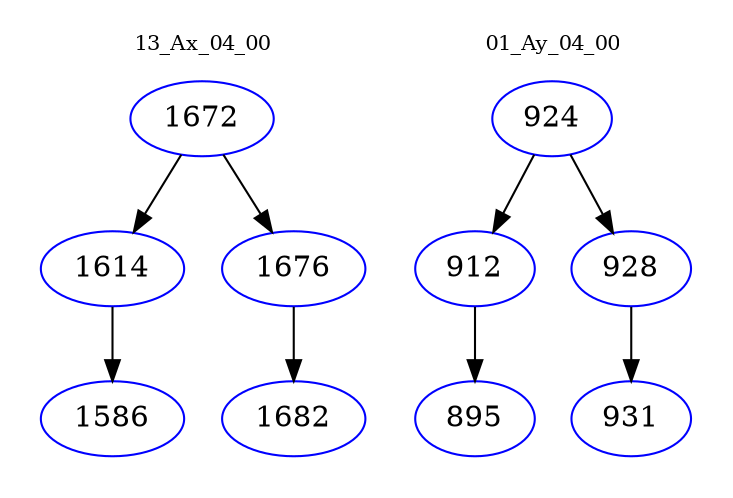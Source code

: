 digraph{
subgraph cluster_0 {
color = white
label = "13_Ax_04_00";
fontsize=10;
T0_1672 [label="1672", color="blue"]
T0_1672 -> T0_1614 [color="black"]
T0_1614 [label="1614", color="blue"]
T0_1614 -> T0_1586 [color="black"]
T0_1586 [label="1586", color="blue"]
T0_1672 -> T0_1676 [color="black"]
T0_1676 [label="1676", color="blue"]
T0_1676 -> T0_1682 [color="black"]
T0_1682 [label="1682", color="blue"]
}
subgraph cluster_1 {
color = white
label = "01_Ay_04_00";
fontsize=10;
T1_924 [label="924", color="blue"]
T1_924 -> T1_912 [color="black"]
T1_912 [label="912", color="blue"]
T1_912 -> T1_895 [color="black"]
T1_895 [label="895", color="blue"]
T1_924 -> T1_928 [color="black"]
T1_928 [label="928", color="blue"]
T1_928 -> T1_931 [color="black"]
T1_931 [label="931", color="blue"]
}
}
